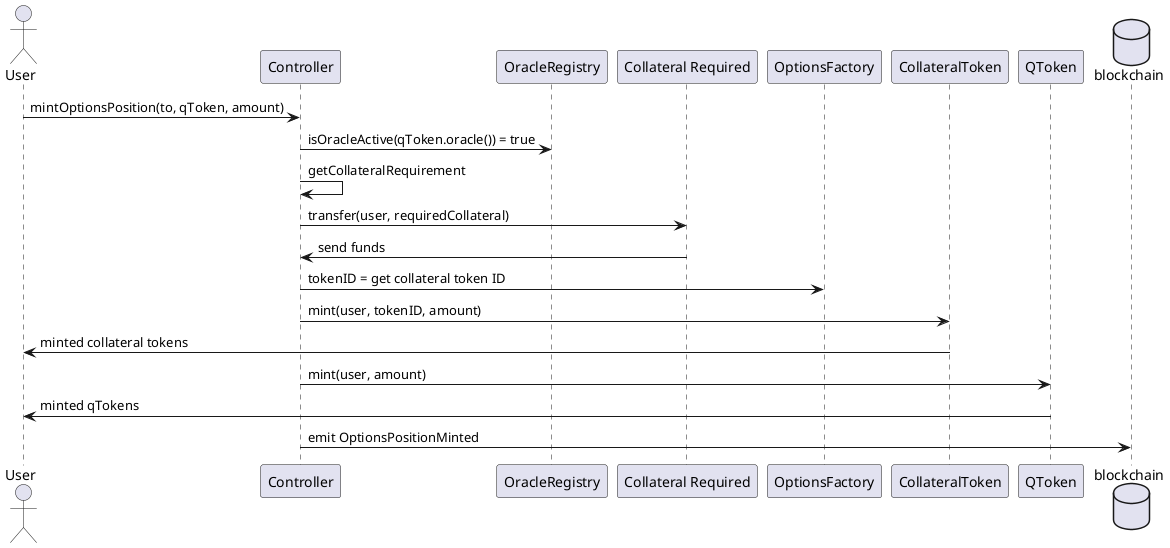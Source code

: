 @startuml
actor User
User -> Controller : mintOptionsPosition(to, qToken, amount)
Controller -> OracleRegistry : isOracleActive(qToken.oracle()) = true
Controller -> Controller : getCollateralRequirement
Controller -> "Collateral Required": transfer(user, requiredCollateral)
"Collateral Required" -> Controller : send funds
Controller -> OptionsFactory : tokenID = get collateral token ID
Controller -> CollateralToken : mint(user, tokenID, amount)
CollateralToken -> User : minted collateral tokens
Controller -> QToken : mint(user, amount)
QToken -> User : minted qTokens
database blockchain
Controller -> blockchain: emit OptionsPositionMinted
@enduml